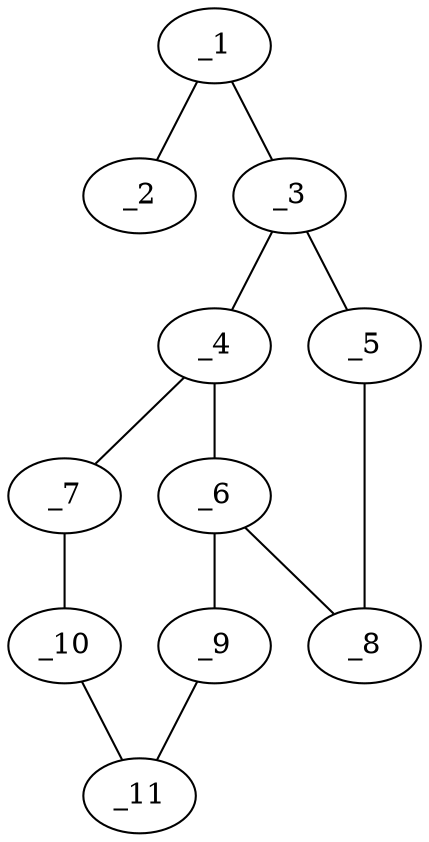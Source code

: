 graph molid186053 {
	_1	 [charge=0,
		chem=1,
		symbol="C  ",
		x="4.9921",
		y="1.2761"];
	_2	 [charge=0,
		chem=2,
		symbol="O  ",
		x="5.9703",
		y="1.484"];
	_1 -- _2	 [valence=2];
	_3	 [charge=0,
		chem=1,
		symbol="C  ",
		x="4.6831",
		y="0.325"];
	_1 -- _3	 [valence=1];
	_4	 [charge=0,
		chem=1,
		symbol="C  ",
		x="3.7321",
		y="0.016"];
	_3 -- _4	 [valence=1];
	_5	 [charge=0,
		chem=1,
		symbol="C  ",
		x="5.2709",
		y="-0.484"];
	_3 -- _5	 [valence=2];
	_6	 [charge=0,
		chem=1,
		symbol="C  ",
		x="3.7321",
		y="-0.984"];
	_4 -- _6	 [valence=2];
	_7	 [charge=0,
		chem=4,
		symbol="N  ",
		x="2.866",
		y="0.516"];
	_4 -- _7	 [valence=1];
	_8	 [charge=0,
		chem=4,
		symbol="N  ",
		x="4.6831",
		y="-1.293"];
	_5 -- _8	 [valence=1];
	_6 -- _8	 [valence=1];
	_9	 [charge=0,
		chem=4,
		symbol="N  ",
		x="2.866",
		y="-1.484"];
	_6 -- _9	 [valence=1];
	_10	 [charge=0,
		chem=1,
		symbol="C  ",
		x=2,
		y="0.016"];
	_7 -- _10	 [valence=2];
	_11	 [charge=0,
		chem=1,
		symbol="C  ",
		x=2,
		y="-0.984"];
	_9 -- _11	 [valence=2];
	_10 -- _11	 [valence=1];
}
